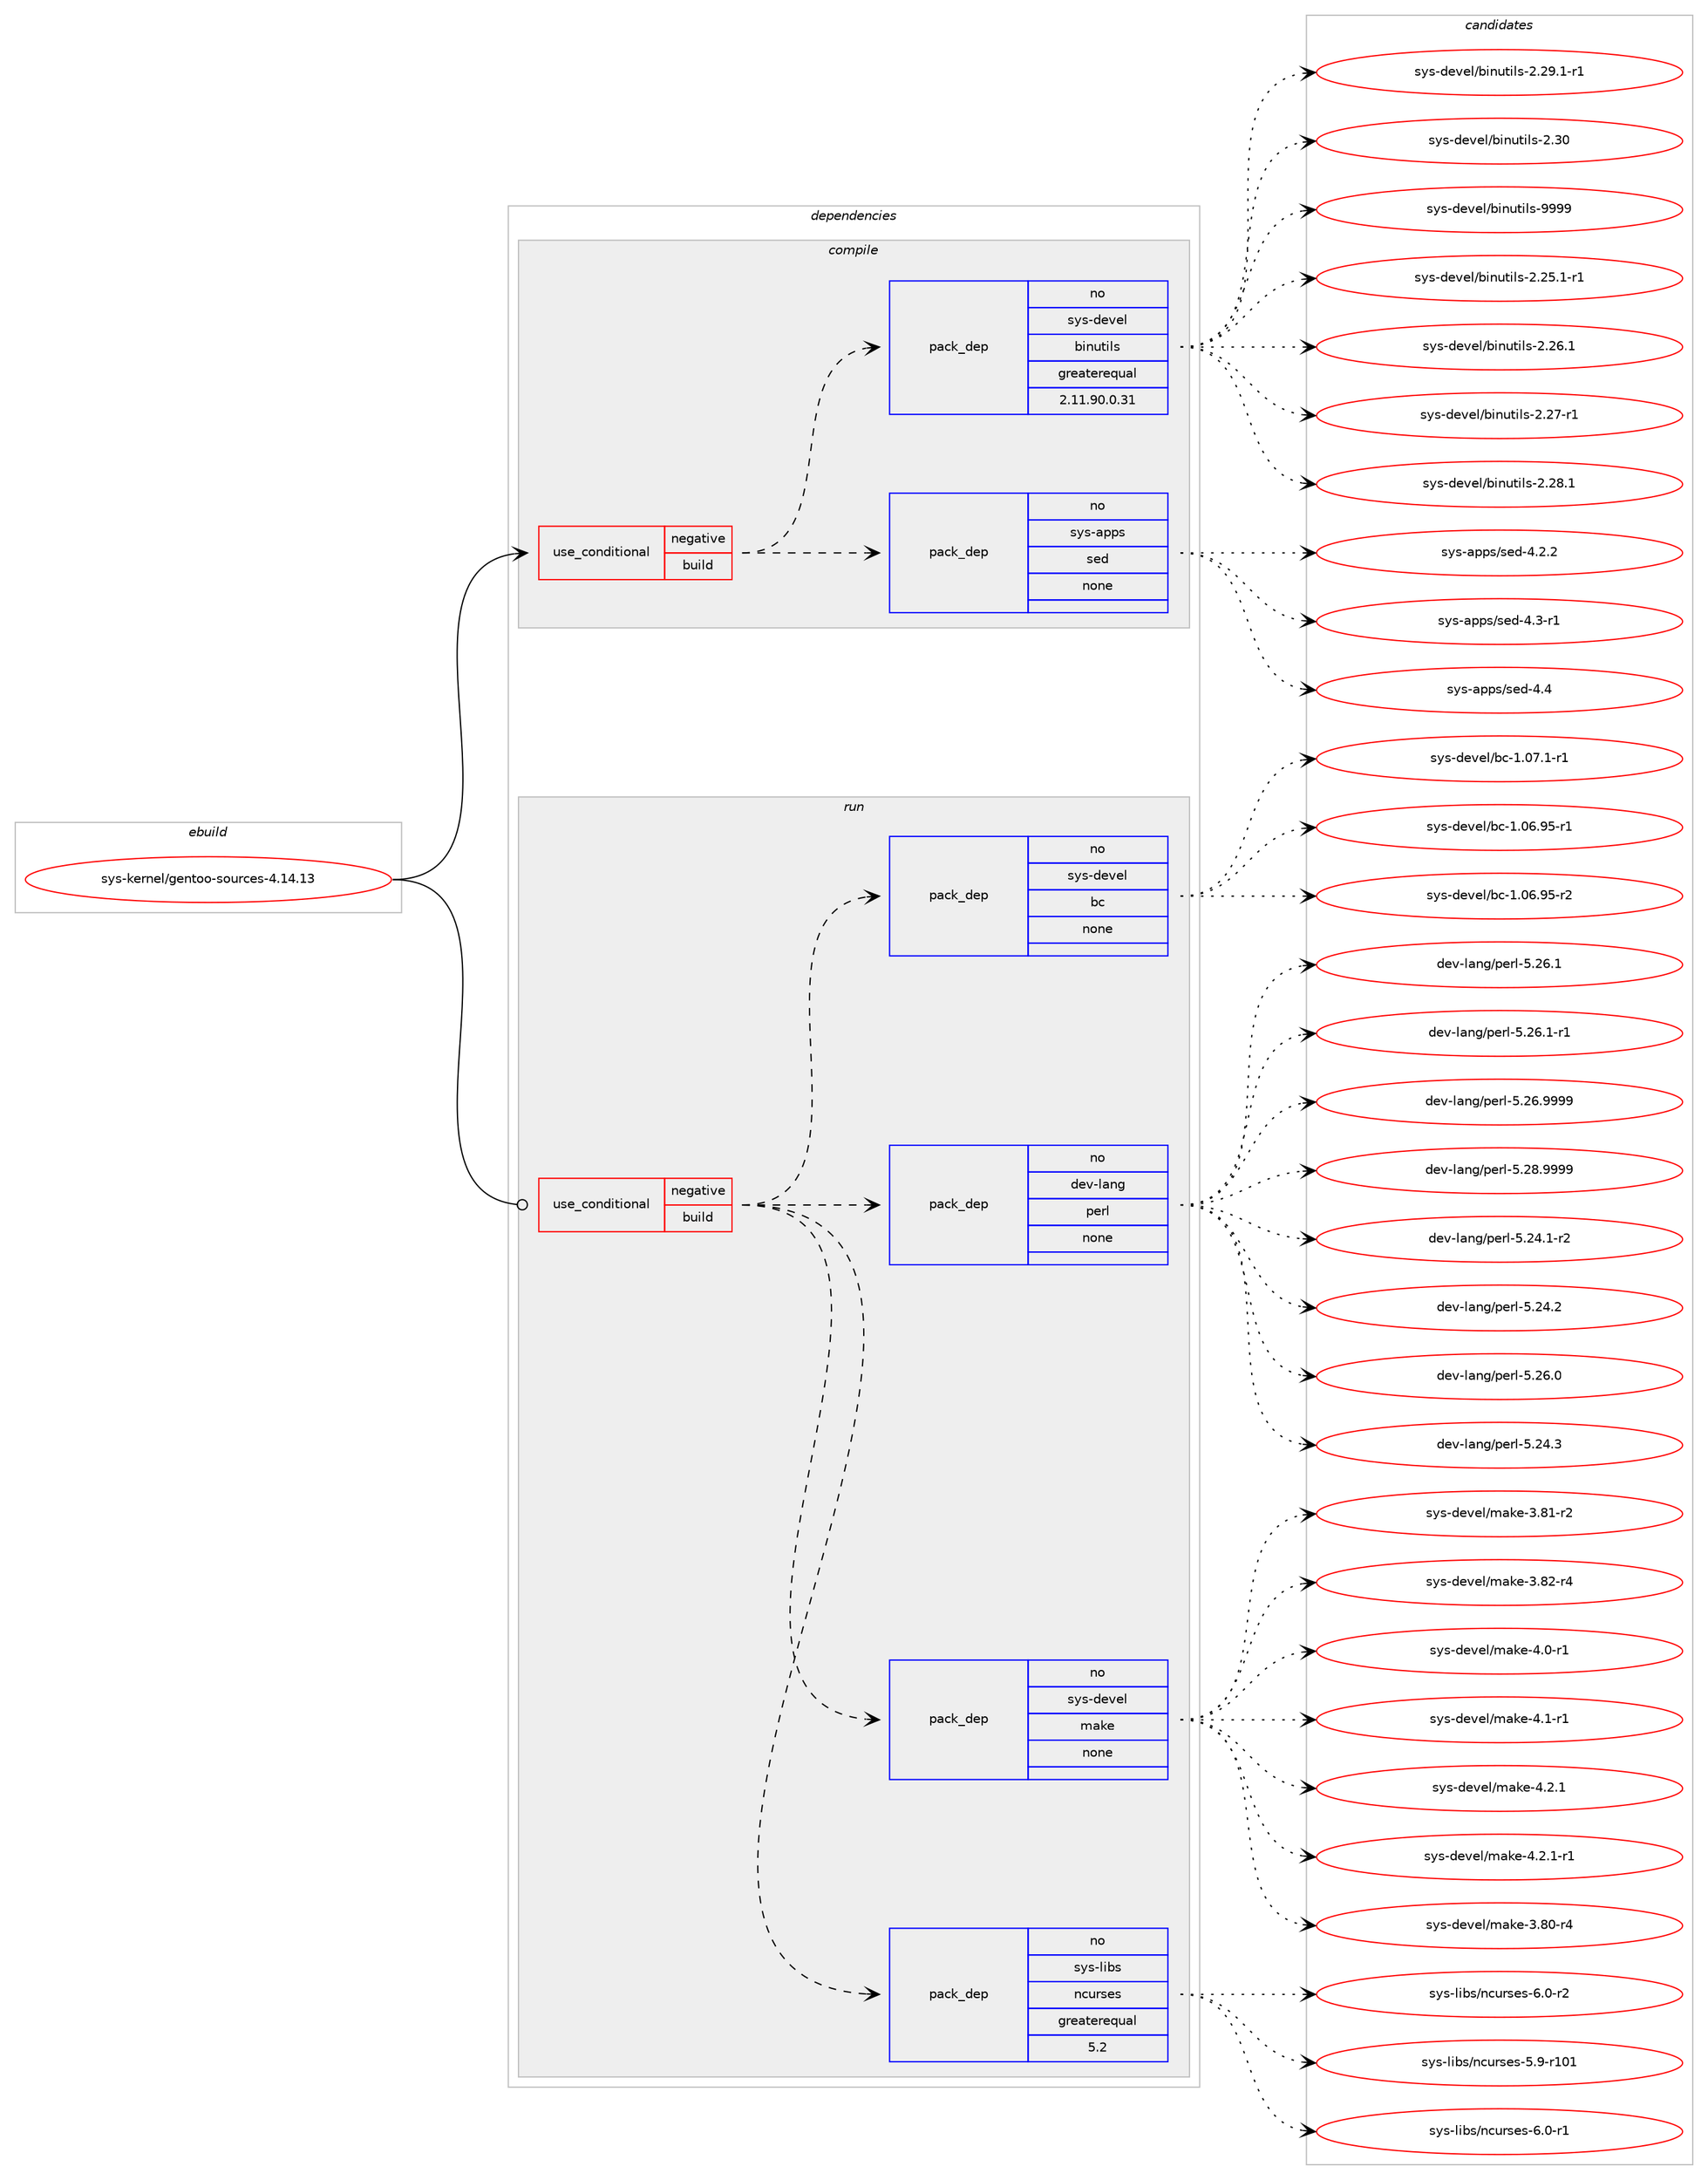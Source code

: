 digraph prolog {

# *************
# Graph options
# *************

newrank=true;
concentrate=true;
compound=true;
graph [rankdir=LR,fontname=Helvetica,fontsize=10,ranksep=1.5];#, ranksep=2.5, nodesep=0.2];
edge  [arrowhead=vee];
node  [fontname=Helvetica,fontsize=10];

# **********
# The ebuild
# **********

subgraph cluster_leftcol {
color=gray;
rank=same;
label=<<i>ebuild</i>>;
id [label="sys-kernel/gentoo-sources-4.14.13", color=red, width=4, href="../sys-kernel/gentoo-sources-4.14.13.svg"];
}

# ****************
# The dependencies
# ****************

subgraph cluster_midcol {
color=gray;
label=<<i>dependencies</i>>;
subgraph cluster_compile {
fillcolor="#eeeeee";
style=filled;
label=<<i>compile</i>>;
subgraph cond378 {
dependency4857 [label=<<TABLE BORDER="0" CELLBORDER="1" CELLSPACING="0" CELLPADDING="4"><TR><TD ROWSPAN="3" CELLPADDING="10">use_conditional</TD></TR><TR><TD>negative</TD></TR><TR><TD>build</TD></TR></TABLE>>, shape=none, color=red];
subgraph pack4451 {
dependency4858 [label=<<TABLE BORDER="0" CELLBORDER="1" CELLSPACING="0" CELLPADDING="4" WIDTH="220"><TR><TD ROWSPAN="6" CELLPADDING="30">pack_dep</TD></TR><TR><TD WIDTH="110">no</TD></TR><TR><TD>sys-apps</TD></TR><TR><TD>sed</TD></TR><TR><TD>none</TD></TR><TR><TD></TD></TR></TABLE>>, shape=none, color=blue];
}
dependency4857:e -> dependency4858:w [weight=20,style="dashed",arrowhead="vee"];
subgraph pack4452 {
dependency4859 [label=<<TABLE BORDER="0" CELLBORDER="1" CELLSPACING="0" CELLPADDING="4" WIDTH="220"><TR><TD ROWSPAN="6" CELLPADDING="30">pack_dep</TD></TR><TR><TD WIDTH="110">no</TD></TR><TR><TD>sys-devel</TD></TR><TR><TD>binutils</TD></TR><TR><TD>greaterequal</TD></TR><TR><TD>2.11.90.0.31</TD></TR></TABLE>>, shape=none, color=blue];
}
dependency4857:e -> dependency4859:w [weight=20,style="dashed",arrowhead="vee"];
}
id:e -> dependency4857:w [weight=20,style="solid",arrowhead="vee"];
}
subgraph cluster_compileandrun {
fillcolor="#eeeeee";
style=filled;
label=<<i>compile and run</i>>;
}
subgraph cluster_run {
fillcolor="#eeeeee";
style=filled;
label=<<i>run</i>>;
subgraph cond379 {
dependency4860 [label=<<TABLE BORDER="0" CELLBORDER="1" CELLSPACING="0" CELLPADDING="4"><TR><TD ROWSPAN="3" CELLPADDING="10">use_conditional</TD></TR><TR><TD>negative</TD></TR><TR><TD>build</TD></TR></TABLE>>, shape=none, color=red];
subgraph pack4453 {
dependency4861 [label=<<TABLE BORDER="0" CELLBORDER="1" CELLSPACING="0" CELLPADDING="4" WIDTH="220"><TR><TD ROWSPAN="6" CELLPADDING="30">pack_dep</TD></TR><TR><TD WIDTH="110">no</TD></TR><TR><TD>sys-libs</TD></TR><TR><TD>ncurses</TD></TR><TR><TD>greaterequal</TD></TR><TR><TD>5.2</TD></TR></TABLE>>, shape=none, color=blue];
}
dependency4860:e -> dependency4861:w [weight=20,style="dashed",arrowhead="vee"];
subgraph pack4454 {
dependency4862 [label=<<TABLE BORDER="0" CELLBORDER="1" CELLSPACING="0" CELLPADDING="4" WIDTH="220"><TR><TD ROWSPAN="6" CELLPADDING="30">pack_dep</TD></TR><TR><TD WIDTH="110">no</TD></TR><TR><TD>sys-devel</TD></TR><TR><TD>make</TD></TR><TR><TD>none</TD></TR><TR><TD></TD></TR></TABLE>>, shape=none, color=blue];
}
dependency4860:e -> dependency4862:w [weight=20,style="dashed",arrowhead="vee"];
subgraph pack4455 {
dependency4863 [label=<<TABLE BORDER="0" CELLBORDER="1" CELLSPACING="0" CELLPADDING="4" WIDTH="220"><TR><TD ROWSPAN="6" CELLPADDING="30">pack_dep</TD></TR><TR><TD WIDTH="110">no</TD></TR><TR><TD>dev-lang</TD></TR><TR><TD>perl</TD></TR><TR><TD>none</TD></TR><TR><TD></TD></TR></TABLE>>, shape=none, color=blue];
}
dependency4860:e -> dependency4863:w [weight=20,style="dashed",arrowhead="vee"];
subgraph pack4456 {
dependency4864 [label=<<TABLE BORDER="0" CELLBORDER="1" CELLSPACING="0" CELLPADDING="4" WIDTH="220"><TR><TD ROWSPAN="6" CELLPADDING="30">pack_dep</TD></TR><TR><TD WIDTH="110">no</TD></TR><TR><TD>sys-devel</TD></TR><TR><TD>bc</TD></TR><TR><TD>none</TD></TR><TR><TD></TD></TR></TABLE>>, shape=none, color=blue];
}
dependency4860:e -> dependency4864:w [weight=20,style="dashed",arrowhead="vee"];
}
id:e -> dependency4860:w [weight=20,style="solid",arrowhead="odot"];
}
}

# **************
# The candidates
# **************

subgraph cluster_choices {
rank=same;
color=gray;
label=<<i>candidates</i>>;

subgraph choice4451 {
color=black;
nodesep=1;
choice115121115459711211211547115101100455246504650 [label="sys-apps/sed-4.2.2", color=red, width=4,href="../sys-apps/sed-4.2.2.svg"];
choice115121115459711211211547115101100455246514511449 [label="sys-apps/sed-4.3-r1", color=red, width=4,href="../sys-apps/sed-4.3-r1.svg"];
choice11512111545971121121154711510110045524652 [label="sys-apps/sed-4.4", color=red, width=4,href="../sys-apps/sed-4.4.svg"];
dependency4858:e -> choice115121115459711211211547115101100455246504650:w [style=dotted,weight="100"];
dependency4858:e -> choice115121115459711211211547115101100455246514511449:w [style=dotted,weight="100"];
dependency4858:e -> choice11512111545971121121154711510110045524652:w [style=dotted,weight="100"];
}
subgraph choice4452 {
color=black;
nodesep=1;
choice115121115451001011181011084798105110117116105108115455046505346494511449 [label="sys-devel/binutils-2.25.1-r1", color=red, width=4,href="../sys-devel/binutils-2.25.1-r1.svg"];
choice11512111545100101118101108479810511011711610510811545504650544649 [label="sys-devel/binutils-2.26.1", color=red, width=4,href="../sys-devel/binutils-2.26.1.svg"];
choice11512111545100101118101108479810511011711610510811545504650554511449 [label="sys-devel/binutils-2.27-r1", color=red, width=4,href="../sys-devel/binutils-2.27-r1.svg"];
choice11512111545100101118101108479810511011711610510811545504650564649 [label="sys-devel/binutils-2.28.1", color=red, width=4,href="../sys-devel/binutils-2.28.1.svg"];
choice115121115451001011181011084798105110117116105108115455046505746494511449 [label="sys-devel/binutils-2.29.1-r1", color=red, width=4,href="../sys-devel/binutils-2.29.1-r1.svg"];
choice1151211154510010111810110847981051101171161051081154550465148 [label="sys-devel/binutils-2.30", color=red, width=4,href="../sys-devel/binutils-2.30.svg"];
choice1151211154510010111810110847981051101171161051081154557575757 [label="sys-devel/binutils-9999", color=red, width=4,href="../sys-devel/binutils-9999.svg"];
dependency4859:e -> choice115121115451001011181011084798105110117116105108115455046505346494511449:w [style=dotted,weight="100"];
dependency4859:e -> choice11512111545100101118101108479810511011711610510811545504650544649:w [style=dotted,weight="100"];
dependency4859:e -> choice11512111545100101118101108479810511011711610510811545504650554511449:w [style=dotted,weight="100"];
dependency4859:e -> choice11512111545100101118101108479810511011711610510811545504650564649:w [style=dotted,weight="100"];
dependency4859:e -> choice115121115451001011181011084798105110117116105108115455046505746494511449:w [style=dotted,weight="100"];
dependency4859:e -> choice1151211154510010111810110847981051101171161051081154550465148:w [style=dotted,weight="100"];
dependency4859:e -> choice1151211154510010111810110847981051101171161051081154557575757:w [style=dotted,weight="100"];
}
subgraph choice4453 {
color=black;
nodesep=1;
choice115121115451081059811547110991171141151011154553465745114494849 [label="sys-libs/ncurses-5.9-r101", color=red, width=4,href="../sys-libs/ncurses-5.9-r101.svg"];
choice11512111545108105981154711099117114115101115455446484511449 [label="sys-libs/ncurses-6.0-r1", color=red, width=4,href="../sys-libs/ncurses-6.0-r1.svg"];
choice11512111545108105981154711099117114115101115455446484511450 [label="sys-libs/ncurses-6.0-r2", color=red, width=4,href="../sys-libs/ncurses-6.0-r2.svg"];
dependency4861:e -> choice115121115451081059811547110991171141151011154553465745114494849:w [style=dotted,weight="100"];
dependency4861:e -> choice11512111545108105981154711099117114115101115455446484511449:w [style=dotted,weight="100"];
dependency4861:e -> choice11512111545108105981154711099117114115101115455446484511450:w [style=dotted,weight="100"];
}
subgraph choice4454 {
color=black;
nodesep=1;
choice11512111545100101118101108471099710710145514656484511452 [label="sys-devel/make-3.80-r4", color=red, width=4,href="../sys-devel/make-3.80-r4.svg"];
choice11512111545100101118101108471099710710145514656494511450 [label="sys-devel/make-3.81-r2", color=red, width=4,href="../sys-devel/make-3.81-r2.svg"];
choice11512111545100101118101108471099710710145514656504511452 [label="sys-devel/make-3.82-r4", color=red, width=4,href="../sys-devel/make-3.82-r4.svg"];
choice115121115451001011181011084710997107101455246484511449 [label="sys-devel/make-4.0-r1", color=red, width=4,href="../sys-devel/make-4.0-r1.svg"];
choice115121115451001011181011084710997107101455246494511449 [label="sys-devel/make-4.1-r1", color=red, width=4,href="../sys-devel/make-4.1-r1.svg"];
choice115121115451001011181011084710997107101455246504649 [label="sys-devel/make-4.2.1", color=red, width=4,href="../sys-devel/make-4.2.1.svg"];
choice1151211154510010111810110847109971071014552465046494511449 [label="sys-devel/make-4.2.1-r1", color=red, width=4,href="../sys-devel/make-4.2.1-r1.svg"];
dependency4862:e -> choice11512111545100101118101108471099710710145514656484511452:w [style=dotted,weight="100"];
dependency4862:e -> choice11512111545100101118101108471099710710145514656494511450:w [style=dotted,weight="100"];
dependency4862:e -> choice11512111545100101118101108471099710710145514656504511452:w [style=dotted,weight="100"];
dependency4862:e -> choice115121115451001011181011084710997107101455246484511449:w [style=dotted,weight="100"];
dependency4862:e -> choice115121115451001011181011084710997107101455246494511449:w [style=dotted,weight="100"];
dependency4862:e -> choice115121115451001011181011084710997107101455246504649:w [style=dotted,weight="100"];
dependency4862:e -> choice1151211154510010111810110847109971071014552465046494511449:w [style=dotted,weight="100"];
}
subgraph choice4455 {
color=black;
nodesep=1;
choice100101118451089711010347112101114108455346505246494511450 [label="dev-lang/perl-5.24.1-r2", color=red, width=4,href="../dev-lang/perl-5.24.1-r2.svg"];
choice10010111845108971101034711210111410845534650524650 [label="dev-lang/perl-5.24.2", color=red, width=4,href="../dev-lang/perl-5.24.2.svg"];
choice10010111845108971101034711210111410845534650544648 [label="dev-lang/perl-5.26.0", color=red, width=4,href="../dev-lang/perl-5.26.0.svg"];
choice10010111845108971101034711210111410845534650524651 [label="dev-lang/perl-5.24.3", color=red, width=4,href="../dev-lang/perl-5.24.3.svg"];
choice10010111845108971101034711210111410845534650544649 [label="dev-lang/perl-5.26.1", color=red, width=4,href="../dev-lang/perl-5.26.1.svg"];
choice100101118451089711010347112101114108455346505446494511449 [label="dev-lang/perl-5.26.1-r1", color=red, width=4,href="../dev-lang/perl-5.26.1-r1.svg"];
choice10010111845108971101034711210111410845534650544657575757 [label="dev-lang/perl-5.26.9999", color=red, width=4,href="../dev-lang/perl-5.26.9999.svg"];
choice10010111845108971101034711210111410845534650564657575757 [label="dev-lang/perl-5.28.9999", color=red, width=4,href="../dev-lang/perl-5.28.9999.svg"];
dependency4863:e -> choice100101118451089711010347112101114108455346505246494511450:w [style=dotted,weight="100"];
dependency4863:e -> choice10010111845108971101034711210111410845534650524650:w [style=dotted,weight="100"];
dependency4863:e -> choice10010111845108971101034711210111410845534650544648:w [style=dotted,weight="100"];
dependency4863:e -> choice10010111845108971101034711210111410845534650524651:w [style=dotted,weight="100"];
dependency4863:e -> choice10010111845108971101034711210111410845534650544649:w [style=dotted,weight="100"];
dependency4863:e -> choice100101118451089711010347112101114108455346505446494511449:w [style=dotted,weight="100"];
dependency4863:e -> choice10010111845108971101034711210111410845534650544657575757:w [style=dotted,weight="100"];
dependency4863:e -> choice10010111845108971101034711210111410845534650564657575757:w [style=dotted,weight="100"];
}
subgraph choice4456 {
color=black;
nodesep=1;
choice1151211154510010111810110847989945494648544657534511449 [label="sys-devel/bc-1.06.95-r1", color=red, width=4,href="../sys-devel/bc-1.06.95-r1.svg"];
choice1151211154510010111810110847989945494648544657534511450 [label="sys-devel/bc-1.06.95-r2", color=red, width=4,href="../sys-devel/bc-1.06.95-r2.svg"];
choice11512111545100101118101108479899454946485546494511449 [label="sys-devel/bc-1.07.1-r1", color=red, width=4,href="../sys-devel/bc-1.07.1-r1.svg"];
dependency4864:e -> choice1151211154510010111810110847989945494648544657534511449:w [style=dotted,weight="100"];
dependency4864:e -> choice1151211154510010111810110847989945494648544657534511450:w [style=dotted,weight="100"];
dependency4864:e -> choice11512111545100101118101108479899454946485546494511449:w [style=dotted,weight="100"];
}
}

}
